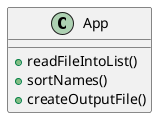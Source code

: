 @startuml
'https://plantuml.com/class-diagram

class App {
+readFileIntoList()
+sortNames()
+createOutputFile()
}

@enduml